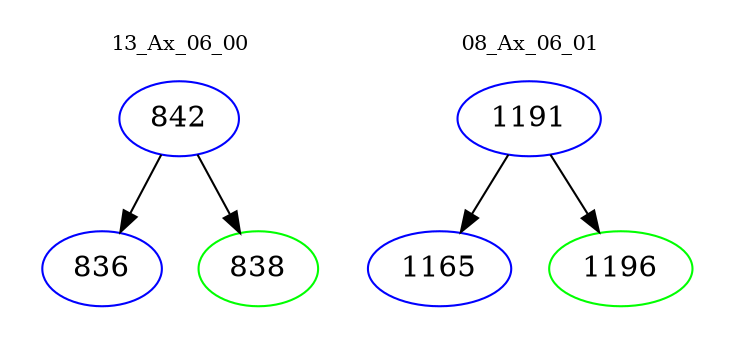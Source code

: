 digraph{
subgraph cluster_0 {
color = white
label = "13_Ax_06_00";
fontsize=10;
T0_842 [label="842", color="blue"]
T0_842 -> T0_836 [color="black"]
T0_836 [label="836", color="blue"]
T0_842 -> T0_838 [color="black"]
T0_838 [label="838", color="green"]
}
subgraph cluster_1 {
color = white
label = "08_Ax_06_01";
fontsize=10;
T1_1191 [label="1191", color="blue"]
T1_1191 -> T1_1165 [color="black"]
T1_1165 [label="1165", color="blue"]
T1_1191 -> T1_1196 [color="black"]
T1_1196 [label="1196", color="green"]
}
}
